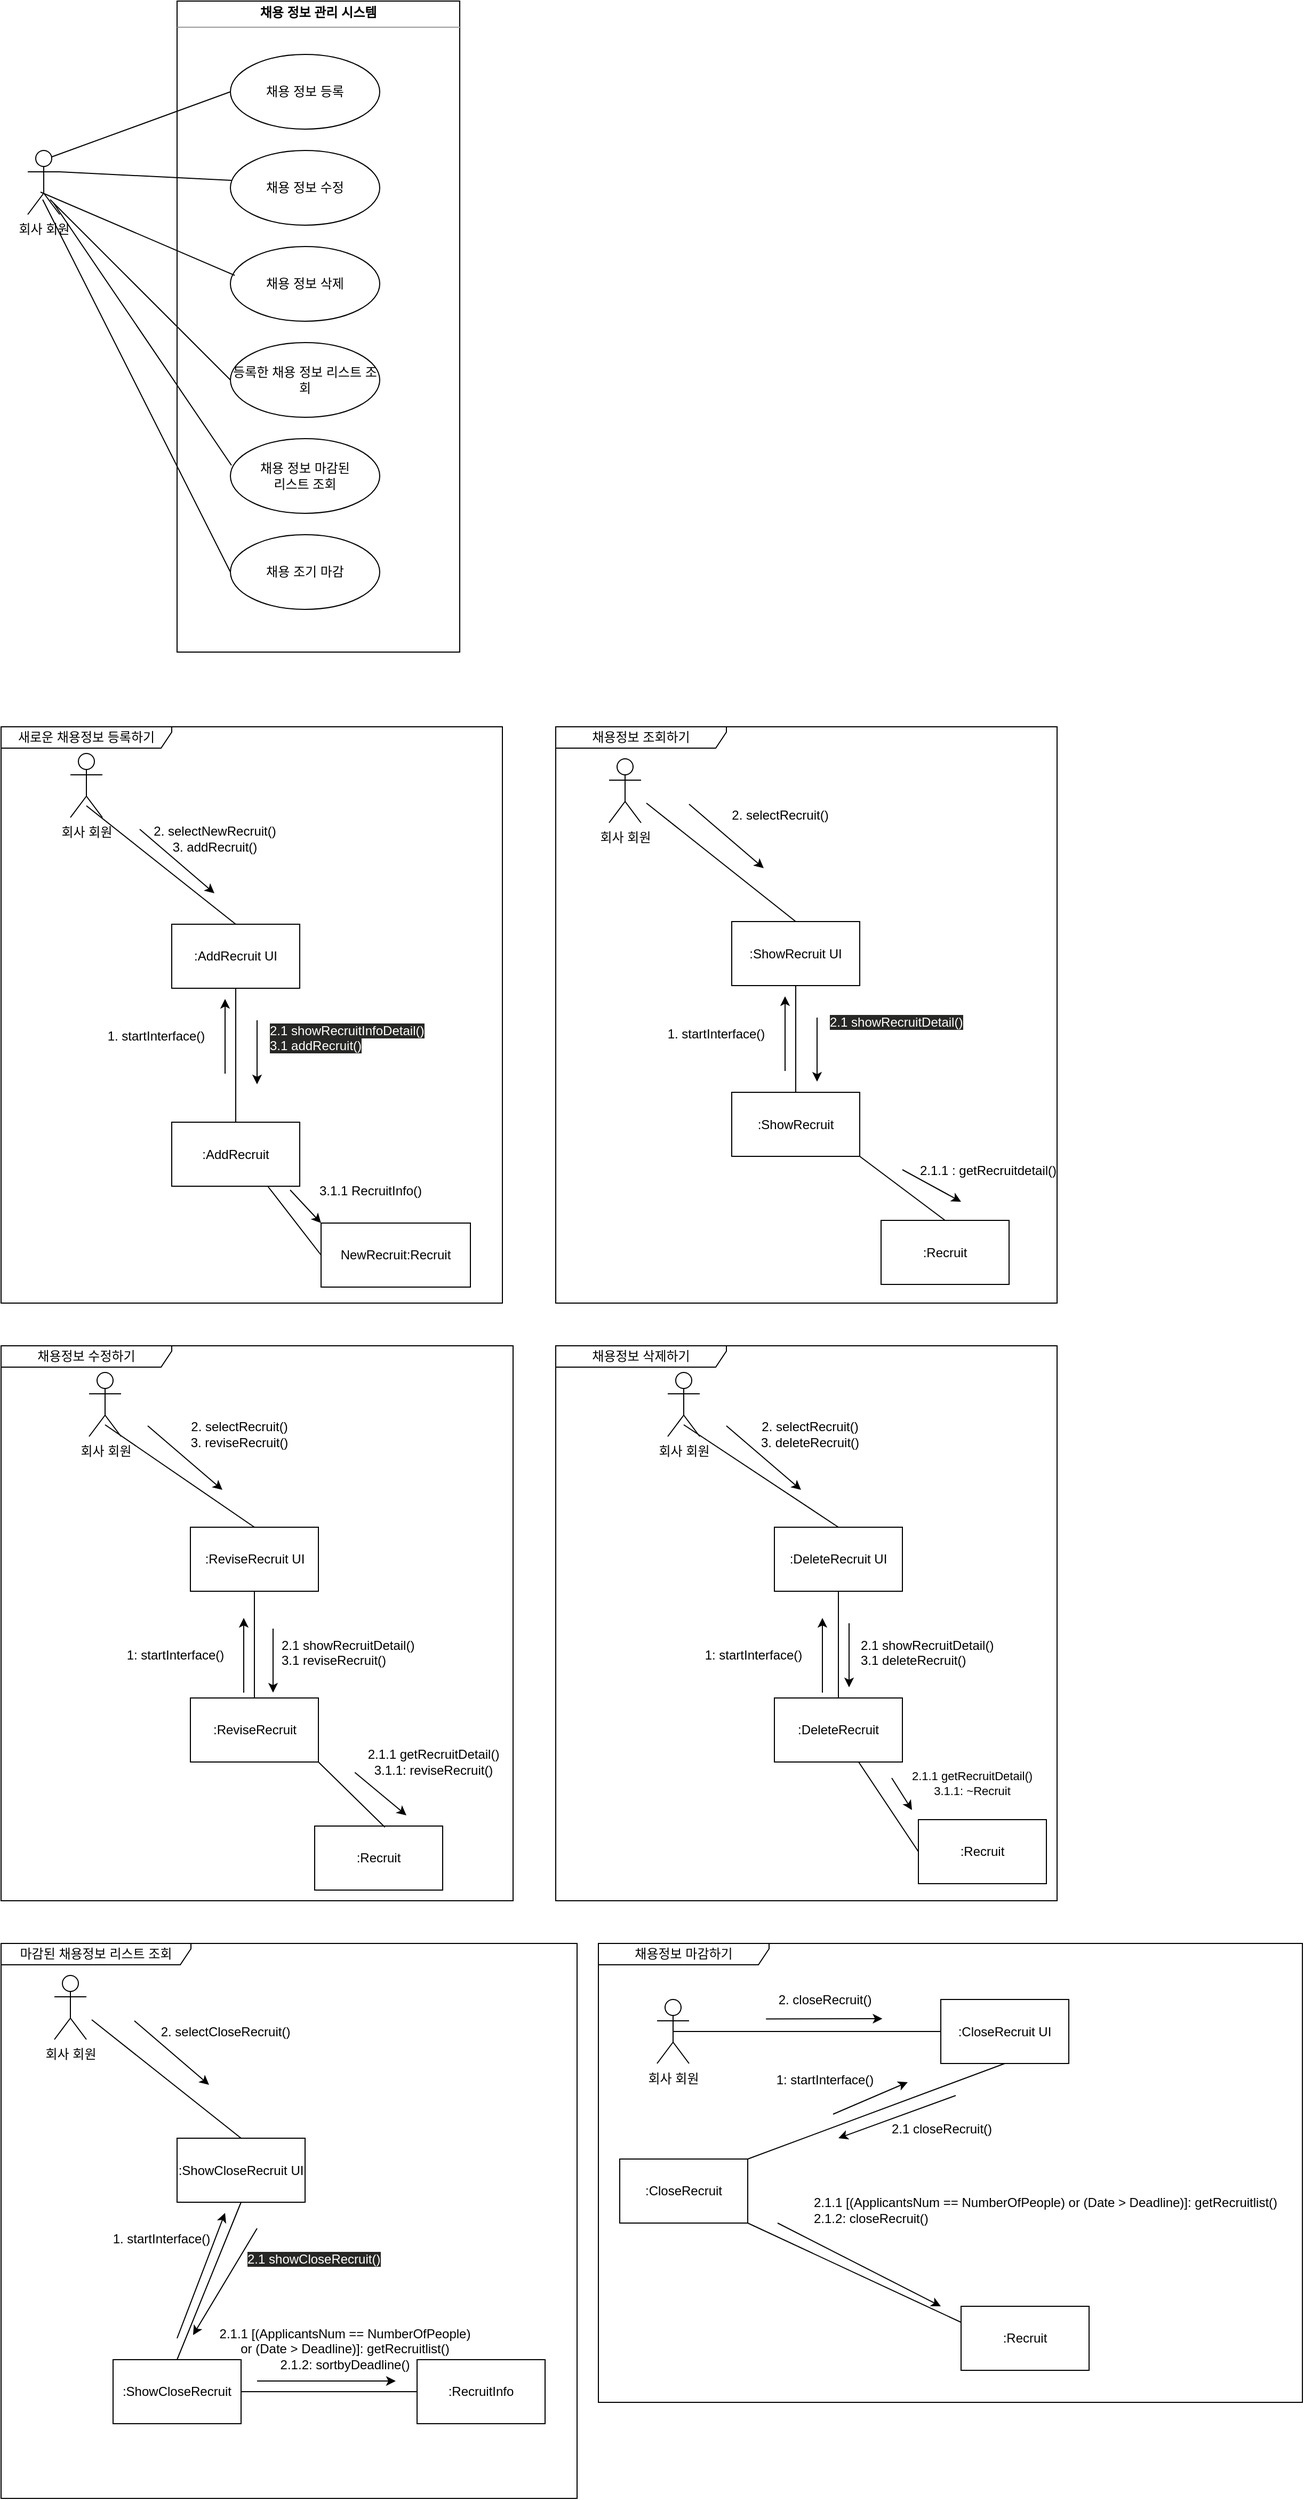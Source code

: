 <mxfile version="21.2.9" type="google">
  <diagram name="Page-1" id="b5b7bab2-c9e2-2cf4-8b2a-24fd1a2a6d21">
    <mxGraphModel grid="1" page="1" gridSize="10" guides="1" tooltips="1" connect="1" arrows="1" fold="1" pageScale="1" pageWidth="827" pageHeight="1169" background="none" math="0" shadow="0">
      <root>
        <mxCell id="0" />
        <mxCell id="1" parent="0" />
        <mxCell id="THvIdB2N3yqFJeVhvD4z-1" value="&lt;p style=&quot;margin:0px;margin-top:4px;text-align:center;&quot;&gt;&lt;b&gt;채용 정보 관리 시스템&lt;/b&gt;&lt;/p&gt;&lt;hr size=&quot;1&quot;&gt;&lt;div style=&quot;height:2px;&quot;&gt;&lt;/div&gt;" style="verticalAlign=top;align=left;overflow=fill;fontSize=12;fontFamily=Helvetica;html=1;whiteSpace=wrap;" vertex="1" parent="1">
          <mxGeometry x="165" y="20" width="265" height="610" as="geometry" />
        </mxCell>
        <mxCell id="THvIdB2N3yqFJeVhvD4z-2" value="회사 회원" style="shape=umlActor;verticalLabelPosition=bottom;verticalAlign=top;html=1;" vertex="1" parent="1">
          <mxGeometry x="25" y="160" width="30" height="60" as="geometry" />
        </mxCell>
        <mxCell id="THvIdB2N3yqFJeVhvD4z-3" value="채용 정보 등록" style="ellipse;whiteSpace=wrap;html=1;" vertex="1" parent="1">
          <mxGeometry x="215" y="70" width="140" height="70" as="geometry" />
        </mxCell>
        <mxCell id="THvIdB2N3yqFJeVhvD4z-4" value="등록한 채용 정보 리스트 조회" style="ellipse;whiteSpace=wrap;html=1;" vertex="1" parent="1">
          <mxGeometry x="215" y="340" width="140" height="70" as="geometry" />
        </mxCell>
        <mxCell id="THvIdB2N3yqFJeVhvD4z-5" value="채용 정보 마감된 &lt;br&gt;리스트 조회" style="ellipse;whiteSpace=wrap;html=1;" vertex="1" parent="1">
          <mxGeometry x="215" y="430" width="140" height="70" as="geometry" />
        </mxCell>
        <mxCell id="THvIdB2N3yqFJeVhvD4z-6" value="채용 정보 수정" style="ellipse;whiteSpace=wrap;html=1;" vertex="1" parent="1">
          <mxGeometry x="215" y="160" width="140" height="70" as="geometry" />
        </mxCell>
        <mxCell id="THvIdB2N3yqFJeVhvD4z-7" value="채용 조기 마감" style="ellipse;whiteSpace=wrap;html=1;" vertex="1" parent="1">
          <mxGeometry x="215" y="520" width="140" height="70" as="geometry" />
        </mxCell>
        <mxCell id="THvIdB2N3yqFJeVhvD4z-8" value="" style="endArrow=none;html=1;rounded=0;entryX=0;entryY=0.5;entryDx=0;entryDy=0;exitX=0.7;exitY=0.767;exitDx=0;exitDy=0;exitPerimeter=0;" edge="1" parent="1" source="THvIdB2N3yqFJeVhvD4z-2" target="THvIdB2N3yqFJeVhvD4z-4">
          <mxGeometry width="50" height="50" relative="1" as="geometry">
            <mxPoint x="59" y="179" as="sourcePoint" />
            <mxPoint x="227" y="143" as="targetPoint" />
          </mxGeometry>
        </mxCell>
        <mxCell id="THvIdB2N3yqFJeVhvD4z-9" value="" style="endArrow=none;html=1;rounded=0;entryX=0.007;entryY=0.357;entryDx=0;entryDy=0;entryPerimeter=0;exitX=0.8;exitY=0.817;exitDx=0;exitDy=0;exitPerimeter=0;" edge="1" parent="1" source="THvIdB2N3yqFJeVhvD4z-2" target="THvIdB2N3yqFJeVhvD4z-5">
          <mxGeometry width="50" height="50" relative="1" as="geometry">
            <mxPoint x="785" y="240" as="sourcePoint" />
            <mxPoint x="835" y="190" as="targetPoint" />
          </mxGeometry>
        </mxCell>
        <mxCell id="THvIdB2N3yqFJeVhvD4z-10" value="" style="endArrow=none;html=1;rounded=0;entryX=0;entryY=0.5;entryDx=0;entryDy=0;exitX=0.75;exitY=0.1;exitDx=0;exitDy=0;exitPerimeter=0;" edge="1" parent="1" source="THvIdB2N3yqFJeVhvD4z-2" target="THvIdB2N3yqFJeVhvD4z-3">
          <mxGeometry width="50" height="50" relative="1" as="geometry">
            <mxPoint x="5" y="100" as="sourcePoint" />
            <mxPoint x="55" y="50" as="targetPoint" />
          </mxGeometry>
        </mxCell>
        <mxCell id="THvIdB2N3yqFJeVhvD4z-11" value="" style="endArrow=none;html=1;rounded=0;entryX=0.007;entryY=0.4;entryDx=0;entryDy=0;entryPerimeter=0;exitX=1;exitY=0.333;exitDx=0;exitDy=0;exitPerimeter=0;" edge="1" parent="1" source="THvIdB2N3yqFJeVhvD4z-2" target="THvIdB2N3yqFJeVhvD4z-6">
          <mxGeometry width="50" height="50" relative="1" as="geometry">
            <mxPoint x="25" y="304" as="sourcePoint" />
            <mxPoint x="192" y="440" as="targetPoint" />
          </mxGeometry>
        </mxCell>
        <mxCell id="THvIdB2N3yqFJeVhvD4z-12" value="채용 정보 삭제" style="ellipse;whiteSpace=wrap;html=1;" vertex="1" parent="1">
          <mxGeometry x="215" y="250" width="140" height="70" as="geometry" />
        </mxCell>
        <mxCell id="THvIdB2N3yqFJeVhvD4z-13" value="" style="endArrow=none;html=1;rounded=0;entryX=0.029;entryY=0.386;entryDx=0;entryDy=0;entryPerimeter=0;exitX=0.4;exitY=0.65;exitDx=0;exitDy=0;exitPerimeter=0;" edge="1" parent="1" source="THvIdB2N3yqFJeVhvD4z-2" target="THvIdB2N3yqFJeVhvD4z-12">
          <mxGeometry width="50" height="50" relative="1" as="geometry">
            <mxPoint x="65" y="190" as="sourcePoint" />
            <mxPoint x="226" y="218" as="targetPoint" />
          </mxGeometry>
        </mxCell>
        <mxCell id="_EsRxaXNr39jAv2G4_3R-1" value="회사 회원" style="shape=umlActor;verticalLabelPosition=bottom;verticalAlign=top;html=1;" vertex="1" parent="1">
          <mxGeometry x="65" y="725" width="30" height="60" as="geometry" />
        </mxCell>
        <mxCell id="Xb1e7kF9UDghLhpTketb-2" value=":AddRecruit UI" style="rounded=0;whiteSpace=wrap;html=1;" vertex="1" parent="1">
          <mxGeometry x="160" y="885" width="120" height="60" as="geometry" />
        </mxCell>
        <mxCell id="bZW9feNbAllSj9TjUGjz-1" value=":AddRecruit" style="whiteSpace=wrap;html=1;" vertex="1" parent="1">
          <mxGeometry x="160" y="1070.5" width="120" height="60" as="geometry" />
        </mxCell>
        <mxCell id="bZW9feNbAllSj9TjUGjz-7" value="" style="endArrow=none;html=1;rounded=0;entryX=0.5;entryY=0;entryDx=0;entryDy=0;exitX=0.5;exitY=0.817;exitDx=0;exitDy=0;exitPerimeter=0;" edge="1" parent="1" source="_EsRxaXNr39jAv2G4_3R-1" target="Xb1e7kF9UDghLhpTketb-2">
          <mxGeometry width="50" height="50" relative="1" as="geometry">
            <mxPoint x="200" y="865" as="sourcePoint" />
            <mxPoint x="250" y="815" as="targetPoint" />
          </mxGeometry>
        </mxCell>
        <mxCell id="bZW9feNbAllSj9TjUGjz-8" value="" style="endArrow=none;html=1;rounded=0;entryX=0.5;entryY=0;entryDx=0;entryDy=0;exitX=0.5;exitY=1;exitDx=0;exitDy=0;" edge="1" parent="1" source="Xb1e7kF9UDghLhpTketb-2" target="bZW9feNbAllSj9TjUGjz-1">
          <mxGeometry width="50" height="50" relative="1" as="geometry">
            <mxPoint x="295" y="1045" as="sourcePoint" />
            <mxPoint x="80" y="1055" as="targetPoint" />
          </mxGeometry>
        </mxCell>
        <mxCell id="bZW9feNbAllSj9TjUGjz-10" value="" style="endArrow=classic;html=1;rounded=0;" edge="1" parent="1">
          <mxGeometry width="50" height="50" relative="1" as="geometry">
            <mxPoint x="130" y="796" as="sourcePoint" />
            <mxPoint x="200" y="856" as="targetPoint" />
            <Array as="points" />
          </mxGeometry>
        </mxCell>
        <mxCell id="bZW9feNbAllSj9TjUGjz-18" value="" style="endArrow=classic;html=1;rounded=0;" edge="1" parent="1">
          <mxGeometry width="50" height="50" relative="1" as="geometry">
            <mxPoint x="240" y="975" as="sourcePoint" />
            <mxPoint x="240" y="1035" as="targetPoint" />
          </mxGeometry>
        </mxCell>
        <mxCell id="bZW9feNbAllSj9TjUGjz-19" value="&lt;span data-darkreader-inline-bgcolor=&quot;&quot; data-darkreader-inline-color=&quot;&quot; style=&quot;color: rgb(255, 255, 251); font-family: Helvetica; font-size: 12px; font-style: normal; font-variant-ligatures: normal; font-variant-caps: normal; font-weight: 400; letter-spacing: normal; orphans: 2; text-align: center; text-indent: 0px; text-transform: none; widows: 2; word-spacing: 0px; -webkit-text-stroke-width: 0px; background-color: rgb(39, 39, 38); text-decoration-thickness: initial; text-decoration-style: initial; text-decoration-color: initial; float: none; --darkreader-inline-color: #ffffec; --darkreader-inline-bgcolor: #2b2b29; display: inline !important;&quot;&gt;2.1 showRecruitInfoDetail()&lt;br&gt;3.1 addRecruit()&lt;br&gt;&lt;/span&gt;" style="text;whiteSpace=wrap;html=1;" vertex="1" parent="1">
          <mxGeometry x="250" y="971" width="156" height="20" as="geometry" />
        </mxCell>
        <mxCell id="bZW9feNbAllSj9TjUGjz-21" value="새로운 채용정보 등록하기" style="shape=umlFrame;whiteSpace=wrap;html=1;pointerEvents=0;width=160;height=20;" vertex="1" parent="1">
          <mxGeometry y="700" width="470" height="540" as="geometry" />
        </mxCell>
        <mxCell id="K71paMH0ZI0jcNfA3QA--1" value="NewRecruit:Recruit" style="whiteSpace=wrap;html=1;" vertex="1" parent="1">
          <mxGeometry x="300" y="1165" width="140" height="60" as="geometry" />
        </mxCell>
        <mxCell id="K71paMH0ZI0jcNfA3QA--6" value="1. startInterface()" style="text;html=1;align=center;verticalAlign=middle;resizable=0;points=[];autosize=1;strokeColor=none;fillColor=none;" vertex="1" parent="1">
          <mxGeometry x="90" y="975" width="110" height="30" as="geometry" />
        </mxCell>
        <mxCell id="K71paMH0ZI0jcNfA3QA--7" value="" style="endArrow=classic;html=1;rounded=0;" edge="1" parent="1">
          <mxGeometry width="50" height="50" relative="1" as="geometry">
            <mxPoint x="210" y="1025" as="sourcePoint" />
            <mxPoint x="210" y="955" as="targetPoint" />
          </mxGeometry>
        </mxCell>
        <mxCell id="K71paMH0ZI0jcNfA3QA--8" value="2. selectNewRecruit()&lt;br&gt;3. addRecruit()" style="text;html=1;align=center;verticalAlign=middle;resizable=0;points=[];autosize=1;strokeColor=none;fillColor=none;" vertex="1" parent="1">
          <mxGeometry x="130" y="785" width="140" height="40" as="geometry" />
        </mxCell>
        <mxCell id="K71paMH0ZI0jcNfA3QA--27" value="회사 회원" style="shape=umlActor;verticalLabelPosition=bottom;verticalAlign=top;html=1;" vertex="1" parent="1">
          <mxGeometry x="570" y="730" width="30" height="60" as="geometry" />
        </mxCell>
        <mxCell id="K71paMH0ZI0jcNfA3QA--28" value=":ShowRecruit UI" style="rounded=0;whiteSpace=wrap;html=1;" vertex="1" parent="1">
          <mxGeometry x="685" y="882.5" width="120" height="60" as="geometry" />
        </mxCell>
        <mxCell id="K71paMH0ZI0jcNfA3QA--29" value=":ShowRecruit" style="whiteSpace=wrap;html=1;" vertex="1" parent="1">
          <mxGeometry x="685" y="1042.5" width="120" height="60" as="geometry" />
        </mxCell>
        <mxCell id="K71paMH0ZI0jcNfA3QA--30" value="" style="endArrow=none;html=1;rounded=0;entryX=0.5;entryY=0;entryDx=0;entryDy=0;exitX=0.5;exitY=0.817;exitDx=0;exitDy=0;exitPerimeter=0;" edge="1" parent="1" target="K71paMH0ZI0jcNfA3QA--28">
          <mxGeometry width="50" height="50" relative="1" as="geometry">
            <mxPoint x="605" y="771.52" as="sourcePoint" />
            <mxPoint x="775" y="812.5" as="targetPoint" />
          </mxGeometry>
        </mxCell>
        <mxCell id="K71paMH0ZI0jcNfA3QA--31" value="" style="endArrow=none;html=1;rounded=0;entryX=0.5;entryY=0;entryDx=0;entryDy=0;exitX=0.5;exitY=1;exitDx=0;exitDy=0;" edge="1" parent="1" source="K71paMH0ZI0jcNfA3QA--28" target="K71paMH0ZI0jcNfA3QA--29">
          <mxGeometry width="50" height="50" relative="1" as="geometry">
            <mxPoint x="820" y="1042.5" as="sourcePoint" />
            <mxPoint x="605" y="1052.5" as="targetPoint" />
          </mxGeometry>
        </mxCell>
        <mxCell id="K71paMH0ZI0jcNfA3QA--32" value="" style="endArrow=classic;html=1;rounded=0;" edge="1" parent="1">
          <mxGeometry width="50" height="50" relative="1" as="geometry">
            <mxPoint x="645" y="772.5" as="sourcePoint" />
            <mxPoint x="715" y="832.5" as="targetPoint" />
            <Array as="points" />
          </mxGeometry>
        </mxCell>
        <mxCell id="K71paMH0ZI0jcNfA3QA--33" value="" style="endArrow=classic;html=1;rounded=0;" edge="1" parent="1">
          <mxGeometry width="50" height="50" relative="1" as="geometry">
            <mxPoint x="765" y="972.5" as="sourcePoint" />
            <mxPoint x="765" y="1032.5" as="targetPoint" />
          </mxGeometry>
        </mxCell>
        <mxCell id="K71paMH0ZI0jcNfA3QA--34" value="&lt;span data-darkreader-inline-bgcolor=&quot;&quot; data-darkreader-inline-color=&quot;&quot; style=&quot;color: rgb(255, 255, 251); font-family: Helvetica; font-size: 12px; font-style: normal; font-variant-ligatures: normal; font-variant-caps: normal; font-weight: 400; letter-spacing: normal; orphans: 2; text-align: center; text-indent: 0px; text-transform: none; widows: 2; word-spacing: 0px; -webkit-text-stroke-width: 0px; background-color: rgb(39, 39, 38); text-decoration-thickness: initial; text-decoration-style: initial; text-decoration-color: initial; float: none; --darkreader-inline-color: #ffffec; --darkreader-inline-bgcolor: #2b2b29; display: inline !important;&quot;&gt;2.1 showRecruitDetail()&lt;/span&gt;" style="text;whiteSpace=wrap;html=1;" vertex="1" parent="1">
          <mxGeometry x="775" y="962.5" width="185" height="20" as="geometry" />
        </mxCell>
        <mxCell id="K71paMH0ZI0jcNfA3QA--35" value="채용정보 조회하기" style="shape=umlFrame;whiteSpace=wrap;html=1;pointerEvents=0;width=160;height=20;" vertex="1" parent="1">
          <mxGeometry x="520" y="700" width="470" height="540" as="geometry" />
        </mxCell>
        <mxCell id="K71paMH0ZI0jcNfA3QA--36" value=":Recruit" style="whiteSpace=wrap;html=1;" vertex="1" parent="1">
          <mxGeometry x="825" y="1162.5" width="120" height="60" as="geometry" />
        </mxCell>
        <mxCell id="K71paMH0ZI0jcNfA3QA--38" value="" style="endArrow=none;html=1;rounded=0;entryX=0.5;entryY=0;entryDx=0;entryDy=0;exitX=1;exitY=1;exitDx=0;exitDy=0;" edge="1" parent="1" source="K71paMH0ZI0jcNfA3QA--29" target="K71paMH0ZI0jcNfA3QA--36">
          <mxGeometry width="50" height="50" relative="1" as="geometry">
            <mxPoint x="745" y="1012.5" as="sourcePoint" />
            <mxPoint x="795" y="962.5" as="targetPoint" />
          </mxGeometry>
        </mxCell>
        <mxCell id="K71paMH0ZI0jcNfA3QA--41" value="1. startInterface()" style="text;html=1;align=center;verticalAlign=middle;resizable=0;points=[];autosize=1;strokeColor=none;fillColor=none;" vertex="1" parent="1">
          <mxGeometry x="615" y="972.5" width="110" height="30" as="geometry" />
        </mxCell>
        <mxCell id="K71paMH0ZI0jcNfA3QA--42" value="" style="endArrow=classic;html=1;rounded=0;" edge="1" parent="1">
          <mxGeometry width="50" height="50" relative="1" as="geometry">
            <mxPoint x="735" y="1022.5" as="sourcePoint" />
            <mxPoint x="735" y="952.5" as="targetPoint" />
          </mxGeometry>
        </mxCell>
        <mxCell id="K71paMH0ZI0jcNfA3QA--43" value="2. selectRecruit()" style="text;html=1;align=center;verticalAlign=middle;resizable=0;points=[];autosize=1;strokeColor=none;fillColor=none;" vertex="1" parent="1">
          <mxGeometry x="675" y="767.5" width="110" height="30" as="geometry" />
        </mxCell>
        <mxCell id="K71paMH0ZI0jcNfA3QA--61" value="2.1.1 : getRecruitdetail()" style="text;html=1;align=center;verticalAlign=middle;resizable=0;points=[];autosize=1;strokeColor=none;fillColor=none;" vertex="1" parent="1">
          <mxGeometry x="850" y="1100.5" width="150" height="30" as="geometry" />
        </mxCell>
        <mxCell id="K71paMH0ZI0jcNfA3QA--93" value="회사 회원" style="shape=umlActor;verticalLabelPosition=bottom;verticalAlign=top;html=1;" vertex="1" parent="1">
          <mxGeometry x="82.5" y="1305" width="30" height="60" as="geometry" />
        </mxCell>
        <mxCell id="K71paMH0ZI0jcNfA3QA--94" value=":ReviseRecruit UI" style="rounded=0;whiteSpace=wrap;html=1;" vertex="1" parent="1">
          <mxGeometry x="177.5" y="1450" width="120" height="60" as="geometry" />
        </mxCell>
        <mxCell id="K71paMH0ZI0jcNfA3QA--95" value=":ReviseRecruit" style="whiteSpace=wrap;html=1;" vertex="1" parent="1">
          <mxGeometry x="177.5" y="1610" width="120" height="60" as="geometry" />
        </mxCell>
        <mxCell id="K71paMH0ZI0jcNfA3QA--96" value="" style="endArrow=none;html=1;rounded=0;entryX=0.5;entryY=0;entryDx=0;entryDy=0;exitX=0.5;exitY=0.817;exitDx=0;exitDy=0;exitPerimeter=0;" edge="1" parent="1" source="K71paMH0ZI0jcNfA3QA--93" target="K71paMH0ZI0jcNfA3QA--94">
          <mxGeometry width="50" height="50" relative="1" as="geometry">
            <mxPoint x="217.5" y="1445" as="sourcePoint" />
            <mxPoint x="267.5" y="1395" as="targetPoint" />
          </mxGeometry>
        </mxCell>
        <mxCell id="K71paMH0ZI0jcNfA3QA--97" value="" style="endArrow=none;html=1;rounded=0;entryX=0.5;entryY=0;entryDx=0;entryDy=0;exitX=0.5;exitY=1;exitDx=0;exitDy=0;" edge="1" parent="1" source="K71paMH0ZI0jcNfA3QA--94" target="K71paMH0ZI0jcNfA3QA--95">
          <mxGeometry width="50" height="50" relative="1" as="geometry">
            <mxPoint x="312.5" y="1625" as="sourcePoint" />
            <mxPoint x="97.5" y="1635" as="targetPoint" />
          </mxGeometry>
        </mxCell>
        <mxCell id="K71paMH0ZI0jcNfA3QA--98" value="" style="endArrow=classic;html=1;rounded=0;" edge="1" parent="1">
          <mxGeometry width="50" height="50" relative="1" as="geometry">
            <mxPoint x="137.5" y="1355" as="sourcePoint" />
            <mxPoint x="207.5" y="1415" as="targetPoint" />
            <Array as="points" />
          </mxGeometry>
        </mxCell>
        <mxCell id="K71paMH0ZI0jcNfA3QA--99" value="" style="endArrow=classic;html=1;rounded=0;" edge="1" parent="1">
          <mxGeometry width="50" height="50" relative="1" as="geometry">
            <mxPoint x="255" y="1545" as="sourcePoint" />
            <mxPoint x="255" y="1605" as="targetPoint" />
          </mxGeometry>
        </mxCell>
        <mxCell id="K71paMH0ZI0jcNfA3QA--100" value="2.1 showRecruitDetail()&lt;br data-darkreader-inline-border=&quot;&quot; style=&quot;border-color: var(--darkreader-border--border-color); --darkreader-inline-border: var(--darkreader-border--darkreader-border--border-color);&quot;&gt;3.1 reviseRecruit()" style="text;whiteSpace=wrap;html=1;" vertex="1" parent="1">
          <mxGeometry x="261" y="1547" width="169" height="15" as="geometry" />
        </mxCell>
        <mxCell id="K71paMH0ZI0jcNfA3QA--101" value="채용정보 수정하기" style="shape=umlFrame;whiteSpace=wrap;html=1;pointerEvents=0;width=160;height=20;" vertex="1" parent="1">
          <mxGeometry y="1280" width="480" height="520" as="geometry" />
        </mxCell>
        <mxCell id="K71paMH0ZI0jcNfA3QA--102" value=":Recruit" style="whiteSpace=wrap;html=1;" vertex="1" parent="1">
          <mxGeometry x="294" y="1730" width="120" height="60" as="geometry" />
        </mxCell>
        <mxCell id="K71paMH0ZI0jcNfA3QA--104" value="" style="endArrow=none;html=1;rounded=0;entryX=0.549;entryY=0.019;entryDx=0;entryDy=0;exitX=1;exitY=1;exitDx=0;exitDy=0;entryPerimeter=0;" edge="1" parent="1" source="K71paMH0ZI0jcNfA3QA--95" target="K71paMH0ZI0jcNfA3QA--102">
          <mxGeometry width="50" height="50" relative="1" as="geometry">
            <mxPoint x="237.5" y="1595" as="sourcePoint" />
            <mxPoint x="377.5" y="1745.0" as="targetPoint" />
          </mxGeometry>
        </mxCell>
        <mxCell id="K71paMH0ZI0jcNfA3QA--107" value="1: startInterface()" style="text;html=1;align=center;verticalAlign=middle;resizable=0;points=[];autosize=1;strokeColor=none;fillColor=none;" vertex="1" parent="1">
          <mxGeometry x="107.5" y="1555" width="110" height="30" as="geometry" />
        </mxCell>
        <mxCell id="K71paMH0ZI0jcNfA3QA--108" value="" style="endArrow=classic;html=1;rounded=0;" edge="1" parent="1">
          <mxGeometry width="50" height="50" relative="1" as="geometry">
            <mxPoint x="227.5" y="1605" as="sourcePoint" />
            <mxPoint x="227.5" y="1535" as="targetPoint" />
          </mxGeometry>
        </mxCell>
        <mxCell id="K71paMH0ZI0jcNfA3QA--109" value="2. selectRecruit()&lt;br&gt;3. reviseRecruit()" style="text;html=1;align=center;verticalAlign=middle;resizable=0;points=[];autosize=1;strokeColor=none;fillColor=none;" vertex="1" parent="1">
          <mxGeometry x="167.5" y="1343" width="110" height="40" as="geometry" />
        </mxCell>
        <mxCell id="K71paMH0ZI0jcNfA3QA--121" value="2.1.1 getRecruitDetail()&lt;br&gt;3.1.1: reviseRecruit()" style="text;html=1;align=center;verticalAlign=middle;resizable=0;points=[];autosize=1;strokeColor=none;fillColor=none;" vertex="1" parent="1">
          <mxGeometry x="330" y="1650" width="150" height="40" as="geometry" />
        </mxCell>
        <mxCell id="K71paMH0ZI0jcNfA3QA--260" value="" style="endArrow=classic;html=1;rounded=0;" edge="1" parent="1">
          <mxGeometry width="50" height="50" relative="1" as="geometry">
            <mxPoint x="845" y="1115" as="sourcePoint" />
            <mxPoint x="900" y="1145" as="targetPoint" />
            <Array as="points" />
          </mxGeometry>
        </mxCell>
        <mxCell id="K71paMH0ZI0jcNfA3QA--261" value="" style="endArrow=classic;html=1;rounded=0;exitX=0.011;exitY=0.743;exitDx=0;exitDy=0;exitPerimeter=0;" edge="1" parent="1" source="K71paMH0ZI0jcNfA3QA--121">
          <mxGeometry width="50" height="50" relative="1" as="geometry">
            <mxPoint x="350" y="1709" as="sourcePoint" />
            <mxPoint x="380" y="1720" as="targetPoint" />
            <Array as="points" />
          </mxGeometry>
        </mxCell>
        <mxCell id="EixyRkAgwoJFA63Q9zNU-20" value="회사 회원" style="shape=umlActor;verticalLabelPosition=bottom;verticalAlign=top;html=1;" vertex="1" parent="1">
          <mxGeometry x="625" y="1305" width="30" height="60" as="geometry" />
        </mxCell>
        <mxCell id="EixyRkAgwoJFA63Q9zNU-21" value=":DeleteRecruit UI" style="rounded=0;whiteSpace=wrap;html=1;" vertex="1" parent="1">
          <mxGeometry x="725" y="1450" width="120" height="60" as="geometry" />
        </mxCell>
        <mxCell id="EixyRkAgwoJFA63Q9zNU-22" value=":DeleteRecruit" style="whiteSpace=wrap;html=1;" vertex="1" parent="1">
          <mxGeometry x="725" y="1610" width="120" height="60" as="geometry" />
        </mxCell>
        <mxCell id="EixyRkAgwoJFA63Q9zNU-23" value="" style="endArrow=none;html=1;rounded=0;entryX=0.5;entryY=0;entryDx=0;entryDy=0;exitX=0.5;exitY=0.817;exitDx=0;exitDy=0;exitPerimeter=0;" edge="1" parent="1" source="EixyRkAgwoJFA63Q9zNU-20" target="EixyRkAgwoJFA63Q9zNU-21">
          <mxGeometry width="50" height="50" relative="1" as="geometry">
            <mxPoint x="760" y="1445" as="sourcePoint" />
            <mxPoint x="810" y="1395" as="targetPoint" />
          </mxGeometry>
        </mxCell>
        <mxCell id="EixyRkAgwoJFA63Q9zNU-24" value="" style="endArrow=none;html=1;rounded=0;entryX=0.5;entryY=0;entryDx=0;entryDy=0;exitX=0.5;exitY=1;exitDx=0;exitDy=0;" edge="1" parent="1" source="EixyRkAgwoJFA63Q9zNU-21" target="EixyRkAgwoJFA63Q9zNU-22">
          <mxGeometry width="50" height="50" relative="1" as="geometry">
            <mxPoint x="855" y="1625" as="sourcePoint" />
            <mxPoint x="640" y="1635" as="targetPoint" />
          </mxGeometry>
        </mxCell>
        <mxCell id="EixyRkAgwoJFA63Q9zNU-25" value="" style="endArrow=classic;html=1;rounded=0;" edge="1" parent="1">
          <mxGeometry width="50" height="50" relative="1" as="geometry">
            <mxPoint x="680" y="1355" as="sourcePoint" />
            <mxPoint x="750" y="1415" as="targetPoint" />
            <Array as="points" />
          </mxGeometry>
        </mxCell>
        <mxCell id="EixyRkAgwoJFA63Q9zNU-26" value="" style="endArrow=classic;html=1;rounded=0;" edge="1" parent="1">
          <mxGeometry width="50" height="50" relative="1" as="geometry">
            <mxPoint x="795" y="1540" as="sourcePoint" />
            <mxPoint x="795" y="1600" as="targetPoint" />
          </mxGeometry>
        </mxCell>
        <mxCell id="EixyRkAgwoJFA63Q9zNU-27" value="2.1 showRecruitDetail()&lt;br&gt;3.1 deleteRecruit()" style="text;whiteSpace=wrap;html=1;" vertex="1" parent="1">
          <mxGeometry x="804" y="1547" width="156" height="20" as="geometry" />
        </mxCell>
        <mxCell id="EixyRkAgwoJFA63Q9zNU-28" value="채용정보 삭제하기" style="shape=umlFrame;whiteSpace=wrap;html=1;pointerEvents=0;width=160;height=20;" vertex="1" parent="1">
          <mxGeometry x="520" y="1280" width="470" height="520" as="geometry" />
        </mxCell>
        <mxCell id="EixyRkAgwoJFA63Q9zNU-29" value=":Recruit" style="whiteSpace=wrap;html=1;" vertex="1" parent="1">
          <mxGeometry x="860" y="1724" width="120" height="60" as="geometry" />
        </mxCell>
        <mxCell id="EixyRkAgwoJFA63Q9zNU-33" value="1: startInterface()" style="text;html=1;align=center;verticalAlign=middle;resizable=0;points=[];autosize=1;strokeColor=none;fillColor=none;" vertex="1" parent="1">
          <mxGeometry x="650" y="1555" width="110" height="30" as="geometry" />
        </mxCell>
        <mxCell id="EixyRkAgwoJFA63Q9zNU-34" value="" style="endArrow=classic;html=1;rounded=0;" edge="1" parent="1">
          <mxGeometry width="50" height="50" relative="1" as="geometry">
            <mxPoint x="770" y="1605" as="sourcePoint" />
            <mxPoint x="770" y="1535" as="targetPoint" />
          </mxGeometry>
        </mxCell>
        <mxCell id="EixyRkAgwoJFA63Q9zNU-35" value="2. selectRecruit()&lt;br&gt;3. deleteRecruit()" style="text;html=1;align=center;verticalAlign=middle;resizable=0;points=[];autosize=1;strokeColor=none;fillColor=none;" vertex="1" parent="1">
          <mxGeometry x="697.5" y="1343" width="120" height="40" as="geometry" />
        </mxCell>
        <mxCell id="EixyRkAgwoJFA63Q9zNU-69" value="" style="endArrow=none;html=1;rounded=0;entryX=0;entryY=0.5;entryDx=0;entryDy=0;exitX=0.75;exitY=1;exitDx=0;exitDy=0;" edge="1" parent="1" source="bZW9feNbAllSj9TjUGjz-1" target="K71paMH0ZI0jcNfA3QA--1">
          <mxGeometry width="50" height="50" relative="1" as="geometry">
            <mxPoint x="170" y="1195" as="sourcePoint" />
            <mxPoint x="184" y="1116" as="targetPoint" />
          </mxGeometry>
        </mxCell>
        <mxCell id="EixyRkAgwoJFA63Q9zNU-70" value="3.1.1 RecruitInfo()" style="text;html=1;align=center;verticalAlign=middle;resizable=0;points=[];autosize=1;strokeColor=none;fillColor=none;" vertex="1" parent="1">
          <mxGeometry x="285.5" y="1120" width="120" height="30" as="geometry" />
        </mxCell>
        <mxCell id="EixyRkAgwoJFA63Q9zNU-71" value="" style="endArrow=none;html=1;rounded=0;entryX=0;entryY=0.5;entryDx=0;entryDy=0;exitX=0.658;exitY=1;exitDx=0;exitDy=0;exitPerimeter=0;" edge="1" parent="1" source="EixyRkAgwoJFA63Q9zNU-22" target="EixyRkAgwoJFA63Q9zNU-29">
          <mxGeometry width="50" height="50" relative="1" as="geometry">
            <mxPoint x="735" y="1754" as="sourcePoint" />
            <mxPoint x="930" y="1755" as="targetPoint" />
          </mxGeometry>
        </mxCell>
        <mxCell id="EixyRkAgwoJFA63Q9zNU-72" value="2.1.1 getRecruitDetail()&lt;br&gt;3.1.1: ~Recruit" style="edgeLabel;html=1;align=center;verticalAlign=middle;resizable=0;points=[];" connectable="0" vertex="1" parent="EixyRkAgwoJFA63Q9zNU-71">
          <mxGeometry x="-0.196" y="3" relative="1" as="geometry">
            <mxPoint x="81" y="-12" as="offset" />
          </mxGeometry>
        </mxCell>
        <mxCell id="OpeE6zxOzzpMG_I_0L6V-6" value="" style="endArrow=classic;html=1;rounded=0;exitX=0.925;exitY=1.058;exitDx=0;exitDy=0;exitPerimeter=0;entryX=0;entryY=0;entryDx=0;entryDy=0;" edge="1" parent="1" source="bZW9feNbAllSj9TjUGjz-1" target="K71paMH0ZI0jcNfA3QA--1">
          <mxGeometry width="50" height="50" relative="1" as="geometry">
            <mxPoint x="154.5" y="1125" as="sourcePoint" />
            <mxPoint x="130" y="1155" as="targetPoint" />
          </mxGeometry>
        </mxCell>
        <mxCell id="OpeE6zxOzzpMG_I_0L6V-8" value="" style="endArrow=classic;html=1;rounded=0;" edge="1" parent="1">
          <mxGeometry width="50" height="50" relative="1" as="geometry">
            <mxPoint x="835" y="1685" as="sourcePoint" />
            <mxPoint x="854" y="1715" as="targetPoint" />
          </mxGeometry>
        </mxCell>
        <mxCell id="OpeE6zxOzzpMG_I_0L6V-34" value="회사 회원" style="shape=umlActor;verticalLabelPosition=bottom;verticalAlign=top;html=1;" vertex="1" parent="1">
          <mxGeometry x="50" y="1870" width="30" height="60" as="geometry" />
        </mxCell>
        <mxCell id="OpeE6zxOzzpMG_I_0L6V-35" value=":ShowCloseRecruit UI" style="rounded=0;whiteSpace=wrap;html=1;" vertex="1" parent="1">
          <mxGeometry x="165" y="2022.5" width="120" height="60" as="geometry" />
        </mxCell>
        <mxCell id="OpeE6zxOzzpMG_I_0L6V-36" value=":ShowCloseRecruit" style="whiteSpace=wrap;html=1;" vertex="1" parent="1">
          <mxGeometry x="105" y="2230" width="120" height="60" as="geometry" />
        </mxCell>
        <mxCell id="OpeE6zxOzzpMG_I_0L6V-37" value="" style="endArrow=none;html=1;rounded=0;entryX=0.5;entryY=0;entryDx=0;entryDy=0;exitX=0.5;exitY=0.817;exitDx=0;exitDy=0;exitPerimeter=0;" edge="1" parent="1" target="OpeE6zxOzzpMG_I_0L6V-35">
          <mxGeometry width="50" height="50" relative="1" as="geometry">
            <mxPoint x="85" y="1911.52" as="sourcePoint" />
            <mxPoint x="255" y="1952.5" as="targetPoint" />
          </mxGeometry>
        </mxCell>
        <mxCell id="OpeE6zxOzzpMG_I_0L6V-38" value="" style="endArrow=none;html=1;rounded=0;entryX=0.5;entryY=0;entryDx=0;entryDy=0;exitX=0.5;exitY=1;exitDx=0;exitDy=0;" edge="1" parent="1" source="OpeE6zxOzzpMG_I_0L6V-35" target="OpeE6zxOzzpMG_I_0L6V-36">
          <mxGeometry width="50" height="50" relative="1" as="geometry">
            <mxPoint x="300" y="2182.5" as="sourcePoint" />
            <mxPoint x="85" y="2192.5" as="targetPoint" />
          </mxGeometry>
        </mxCell>
        <mxCell id="OpeE6zxOzzpMG_I_0L6V-39" value="" style="endArrow=classic;html=1;rounded=0;" edge="1" parent="1">
          <mxGeometry width="50" height="50" relative="1" as="geometry">
            <mxPoint x="125" y="1912.5" as="sourcePoint" />
            <mxPoint x="195" y="1972.5" as="targetPoint" />
            <Array as="points" />
          </mxGeometry>
        </mxCell>
        <mxCell id="OpeE6zxOzzpMG_I_0L6V-40" value="" style="endArrow=classic;html=1;rounded=0;" edge="1" parent="1">
          <mxGeometry width="50" height="50" relative="1" as="geometry">
            <mxPoint x="240" y="2107" as="sourcePoint" />
            <mxPoint x="180" y="2207" as="targetPoint" />
          </mxGeometry>
        </mxCell>
        <mxCell id="OpeE6zxOzzpMG_I_0L6V-41" value="&lt;span data-darkreader-inline-bgcolor=&quot;&quot; data-darkreader-inline-color=&quot;&quot; style=&quot;color: rgb(255, 255, 251); font-family: Helvetica; font-size: 12px; font-style: normal; font-variant-ligatures: normal; font-variant-caps: normal; font-weight: 400; letter-spacing: normal; orphans: 2; text-align: center; text-indent: 0px; text-transform: none; widows: 2; word-spacing: 0px; -webkit-text-stroke-width: 0px; background-color: rgb(39, 39, 38); text-decoration-thickness: initial; text-decoration-style: initial; text-decoration-color: initial; float: none; --darkreader-inline-color: #ffffec; --darkreader-inline-bgcolor: #2b2b29; display: inline !important;&quot;&gt;2.1 showCloseRecruit()&lt;/span&gt;" style="text;whiteSpace=wrap;html=1;" vertex="1" parent="1">
          <mxGeometry x="229" y="2122" width="185" height="20" as="geometry" />
        </mxCell>
        <mxCell id="OpeE6zxOzzpMG_I_0L6V-42" value="마감된 채용정보 리스트 조회" style="shape=umlFrame;whiteSpace=wrap;html=1;pointerEvents=0;width=178;height=20;" vertex="1" parent="1">
          <mxGeometry y="1840" width="540" height="520" as="geometry" />
        </mxCell>
        <mxCell id="OpeE6zxOzzpMG_I_0L6V-43" value=":RecruitInfo" style="whiteSpace=wrap;html=1;" vertex="1" parent="1">
          <mxGeometry x="390" y="2230" width="120" height="60" as="geometry" />
        </mxCell>
        <mxCell id="OpeE6zxOzzpMG_I_0L6V-45" value="" style="endArrow=none;html=1;rounded=0;entryX=0;entryY=0.5;entryDx=0;entryDy=0;exitX=1;exitY=0.5;exitDx=0;exitDy=0;" edge="1" parent="1" source="OpeE6zxOzzpMG_I_0L6V-36" target="OpeE6zxOzzpMG_I_0L6V-43">
          <mxGeometry width="50" height="50" relative="1" as="geometry">
            <mxPoint x="225" y="2152.5" as="sourcePoint" />
            <mxPoint x="275" y="2102.5" as="targetPoint" />
          </mxGeometry>
        </mxCell>
        <mxCell id="OpeE6zxOzzpMG_I_0L6V-48" value="1. startInterface()" style="text;html=1;align=center;verticalAlign=middle;resizable=0;points=[];autosize=1;strokeColor=none;fillColor=none;" vertex="1" parent="1">
          <mxGeometry x="95" y="2102" width="110" height="30" as="geometry" />
        </mxCell>
        <mxCell id="OpeE6zxOzzpMG_I_0L6V-49" value="" style="endArrow=classic;html=1;rounded=0;" edge="1" parent="1">
          <mxGeometry width="50" height="50" relative="1" as="geometry">
            <mxPoint x="165" y="2210" as="sourcePoint" />
            <mxPoint x="210" y="2092.5" as="targetPoint" />
          </mxGeometry>
        </mxCell>
        <mxCell id="OpeE6zxOzzpMG_I_0L6V-50" value="2. selectCloseRecruit()" style="text;html=1;align=center;verticalAlign=middle;resizable=0;points=[];autosize=1;strokeColor=none;fillColor=none;" vertex="1" parent="1">
          <mxGeometry x="140" y="1907.5" width="140" height="30" as="geometry" />
        </mxCell>
        <mxCell id="OpeE6zxOzzpMG_I_0L6V-52" value="" style="endArrow=classic;html=1;rounded=0;" edge="1" parent="1">
          <mxGeometry width="50" height="50" relative="1" as="geometry">
            <mxPoint x="240" y="2250" as="sourcePoint" />
            <mxPoint x="370" y="2250" as="targetPoint" />
            <Array as="points" />
          </mxGeometry>
        </mxCell>
        <mxCell id="OpeE6zxOzzpMG_I_0L6V-53" value="2.1.1 [(ApplicantsNum == NumberOfPeople)&lt;br&gt;or (Date &amp;gt; Deadline)]: getRecruitlist()&lt;br data-darkreader-inline-border=&quot;&quot; style=&quot;border-color: var(--darkreader-border--border-color); text-align: left; --darkreader-inline-border: var(--darkreader-border--darkreader-border--border-color);&quot;&gt;&lt;span style=&quot;text-align: left;&quot;&gt;2.1.2: sortbyDeadline()&lt;/span&gt;" style="text;html=1;align=center;verticalAlign=middle;resizable=0;points=[];autosize=1;strokeColor=none;fillColor=none;" vertex="1" parent="1">
          <mxGeometry x="191.5" y="2190" width="260" height="60" as="geometry" />
        </mxCell>
        <mxCell id="OpeE6zxOzzpMG_I_0L6V-55" value="회사 회원" style="shape=umlActor;verticalLabelPosition=bottom;verticalAlign=top;html=1;" vertex="1" parent="1">
          <mxGeometry x="615" y="1892.5" width="30" height="60" as="geometry" />
        </mxCell>
        <mxCell id="OpeE6zxOzzpMG_I_0L6V-56" value=":CloseRecruit UI" style="rounded=0;whiteSpace=wrap;html=1;" vertex="1" parent="1">
          <mxGeometry x="881" y="1892.5" width="120" height="60" as="geometry" />
        </mxCell>
        <mxCell id="OpeE6zxOzzpMG_I_0L6V-57" value=":CloseRecruit" style="whiteSpace=wrap;html=1;" vertex="1" parent="1">
          <mxGeometry x="580" y="2042" width="120" height="60" as="geometry" />
        </mxCell>
        <mxCell id="OpeE6zxOzzpMG_I_0L6V-58" value="" style="endArrow=none;html=1;rounded=0;entryX=0;entryY=0.5;entryDx=0;entryDy=0;exitX=0.5;exitY=0.5;exitDx=0;exitDy=0;exitPerimeter=0;" edge="1" parent="1" source="OpeE6zxOzzpMG_I_0L6V-55" target="OpeE6zxOzzpMG_I_0L6V-56">
          <mxGeometry width="50" height="50" relative="1" as="geometry">
            <mxPoint x="777.5" y="2005" as="sourcePoint" />
            <mxPoint x="827.5" y="1955" as="targetPoint" />
          </mxGeometry>
        </mxCell>
        <mxCell id="OpeE6zxOzzpMG_I_0L6V-59" value="" style="endArrow=none;html=1;rounded=0;entryX=1;entryY=0;entryDx=0;entryDy=0;exitX=0.5;exitY=1;exitDx=0;exitDy=0;" edge="1" parent="1" source="OpeE6zxOzzpMG_I_0L6V-56" target="OpeE6zxOzzpMG_I_0L6V-57">
          <mxGeometry width="50" height="50" relative="1" as="geometry">
            <mxPoint x="872.5" y="2185" as="sourcePoint" />
            <mxPoint x="657.5" y="2195" as="targetPoint" />
          </mxGeometry>
        </mxCell>
        <mxCell id="OpeE6zxOzzpMG_I_0L6V-60" value="" style="endArrow=classic;html=1;rounded=0;entryX=0.993;entryY=1.101;entryDx=0;entryDy=0;entryPerimeter=0;exitX=0.001;exitY=1.109;exitDx=0;exitDy=0;exitPerimeter=0;" edge="1" parent="1" source="OpeE6zxOzzpMG_I_0L6V-71" target="OpeE6zxOzzpMG_I_0L6V-71">
          <mxGeometry width="50" height="50" relative="1" as="geometry">
            <mxPoint x="710" y="1892.5" as="sourcePoint" />
            <mxPoint x="780" y="1952.5" as="targetPoint" />
            <Array as="points" />
          </mxGeometry>
        </mxCell>
        <mxCell id="OpeE6zxOzzpMG_I_0L6V-61" value="" style="endArrow=classic;html=1;rounded=0;" edge="1" parent="1">
          <mxGeometry width="50" height="50" relative="1" as="geometry">
            <mxPoint x="780" y="2000" as="sourcePoint" />
            <mxPoint x="850" y="1970" as="targetPoint" />
          </mxGeometry>
        </mxCell>
        <mxCell id="OpeE6zxOzzpMG_I_0L6V-62" value="2.1 closeRecruit()" style="text;whiteSpace=wrap;html=1;" vertex="1" parent="1">
          <mxGeometry x="832.5" y="2000" width="157.5" height="15" as="geometry" />
        </mxCell>
        <mxCell id="OpeE6zxOzzpMG_I_0L6V-63" value="채용정보 마감하기" style="shape=umlFrame;whiteSpace=wrap;html=1;pointerEvents=0;width=160;height=20;" vertex="1" parent="1">
          <mxGeometry x="560" y="1840" width="660" height="430" as="geometry" />
        </mxCell>
        <mxCell id="OpeE6zxOzzpMG_I_0L6V-64" value=":Recruit" style="whiteSpace=wrap;html=1;" vertex="1" parent="1">
          <mxGeometry x="900" y="2180" width="120" height="60" as="geometry" />
        </mxCell>
        <mxCell id="OpeE6zxOzzpMG_I_0L6V-66" value="" style="endArrow=none;html=1;rounded=0;entryX=0;entryY=0.25;entryDx=0;entryDy=0;exitX=1;exitY=1;exitDx=0;exitDy=0;" edge="1" parent="1" source="OpeE6zxOzzpMG_I_0L6V-57" target="OpeE6zxOzzpMG_I_0L6V-64">
          <mxGeometry width="50" height="50" relative="1" as="geometry">
            <mxPoint x="797.5" y="2155" as="sourcePoint" />
            <mxPoint x="937.5" y="2305" as="targetPoint" />
          </mxGeometry>
        </mxCell>
        <mxCell id="OpeE6zxOzzpMG_I_0L6V-69" value="1: startInterface()" style="text;html=1;align=center;verticalAlign=middle;resizable=0;points=[];autosize=1;strokeColor=none;fillColor=none;" vertex="1" parent="1">
          <mxGeometry x="717" y="1952.5" width="110" height="30" as="geometry" />
        </mxCell>
        <mxCell id="OpeE6zxOzzpMG_I_0L6V-70" value="" style="endArrow=classic;html=1;rounded=0;" edge="1" parent="1">
          <mxGeometry width="50" height="50" relative="1" as="geometry">
            <mxPoint x="895" y="1982.5" as="sourcePoint" />
            <mxPoint x="785" y="2022.5" as="targetPoint" />
          </mxGeometry>
        </mxCell>
        <mxCell id="OpeE6zxOzzpMG_I_0L6V-71" value="2. closeRecruit()" style="text;html=1;align=center;verticalAlign=middle;resizable=0;points=[];autosize=1;strokeColor=none;fillColor=none;" vertex="1" parent="1">
          <mxGeometry x="717" y="1877.5" width="110" height="30" as="geometry" />
        </mxCell>
        <mxCell id="OpeE6zxOzzpMG_I_0L6V-75" value="2.1.1 [(ApplicantsNum == NumberOfPeople) or (Date &amp;gt; Deadline)]: getRecruitlist()&lt;br&gt;2.1.2: closeRecruit()" style="text;html=1;align=left;verticalAlign=middle;resizable=0;points=[];autosize=1;strokeColor=none;fillColor=none;" vertex="1" parent="1">
          <mxGeometry x="760" y="2070" width="460" height="40" as="geometry" />
        </mxCell>
        <mxCell id="OpeE6zxOzzpMG_I_0L6V-77" value="" style="endArrow=classic;html=1;rounded=0;" edge="1" parent="1">
          <mxGeometry width="50" height="50" relative="1" as="geometry">
            <mxPoint x="728" y="2102" as="sourcePoint" />
            <mxPoint x="881" y="2180" as="targetPoint" />
            <Array as="points" />
          </mxGeometry>
        </mxCell>
        <mxCell id="a7vyonPGCK0KgFAa4Mg8-1" value="" style="endArrow=none;html=1;rounded=0;entryX=0;entryY=0.5;entryDx=0;entryDy=0;exitX=0.467;exitY=0.767;exitDx=0;exitDy=0;exitPerimeter=0;" edge="1" parent="1" source="THvIdB2N3yqFJeVhvD4z-2" target="THvIdB2N3yqFJeVhvD4z-7">
          <mxGeometry width="50" height="50" relative="1" as="geometry">
            <mxPoint x="800" y="440" as="sourcePoint" />
            <mxPoint x="850" y="390" as="targetPoint" />
          </mxGeometry>
        </mxCell>
      </root>
    </mxGraphModel>
  </diagram>
</mxfile>
